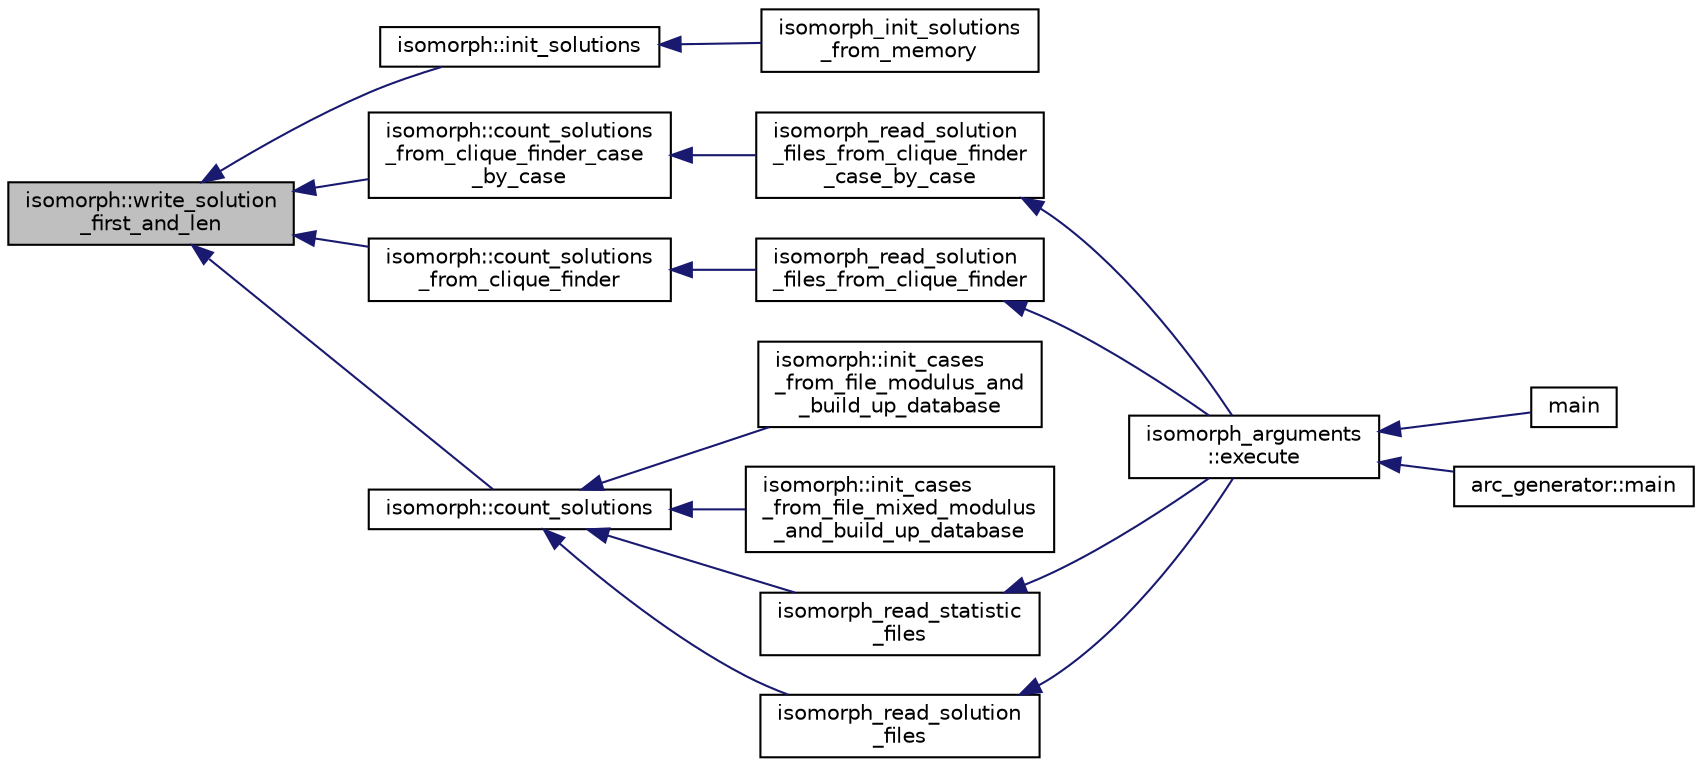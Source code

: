 digraph "isomorph::write_solution_first_and_len"
{
  edge [fontname="Helvetica",fontsize="10",labelfontname="Helvetica",labelfontsize="10"];
  node [fontname="Helvetica",fontsize="10",shape=record];
  rankdir="LR";
  Node15478 [label="isomorph::write_solution\l_first_and_len",height=0.2,width=0.4,color="black", fillcolor="grey75", style="filled", fontcolor="black"];
  Node15478 -> Node15479 [dir="back",color="midnightblue",fontsize="10",style="solid",fontname="Helvetica"];
  Node15479 [label="isomorph::init_solutions",height=0.2,width=0.4,color="black", fillcolor="white", style="filled",URL="$d3/d5f/classisomorph.html#a729746a01bd45d55565d0a11cda9e9a3"];
  Node15479 -> Node15480 [dir="back",color="midnightblue",fontsize="10",style="solid",fontname="Helvetica"];
  Node15480 [label="isomorph_init_solutions\l_from_memory",height=0.2,width=0.4,color="black", fillcolor="white", style="filled",URL="$d4/d7e/isomorph__global_8_c.html#a490bbe6199dc1e29d186b26834266e03"];
  Node15478 -> Node15481 [dir="back",color="midnightblue",fontsize="10",style="solid",fontname="Helvetica"];
  Node15481 [label="isomorph::count_solutions\l_from_clique_finder_case\l_by_case",height=0.2,width=0.4,color="black", fillcolor="white", style="filled",URL="$d3/d5f/classisomorph.html#ab76ca306e180ca53e30d7edd66931d83"];
  Node15481 -> Node15482 [dir="back",color="midnightblue",fontsize="10",style="solid",fontname="Helvetica"];
  Node15482 [label="isomorph_read_solution\l_files_from_clique_finder\l_case_by_case",height=0.2,width=0.4,color="black", fillcolor="white", style="filled",URL="$d4/d7e/isomorph__global_8_c.html#a2a55ab4b2df6ae83f916cf01eccdf67c"];
  Node15482 -> Node15483 [dir="back",color="midnightblue",fontsize="10",style="solid",fontname="Helvetica"];
  Node15483 [label="isomorph_arguments\l::execute",height=0.2,width=0.4,color="black", fillcolor="white", style="filled",URL="$d5/de4/classisomorph__arguments.html#aa85e472d14906abdd5672dc66027583e"];
  Node15483 -> Node15484 [dir="back",color="midnightblue",fontsize="10",style="solid",fontname="Helvetica"];
  Node15484 [label="main",height=0.2,width=0.4,color="black", fillcolor="white", style="filled",URL="$d1/d5e/blt__main_8_c.html#a217dbf8b442f20279ea00b898af96f52"];
  Node15483 -> Node15485 [dir="back",color="midnightblue",fontsize="10",style="solid",fontname="Helvetica"];
  Node15485 [label="arc_generator::main",height=0.2,width=0.4,color="black", fillcolor="white", style="filled",URL="$d4/d21/classarc__generator.html#ad80140b51b165dad1fe6ab232be7829a"];
  Node15478 -> Node15486 [dir="back",color="midnightblue",fontsize="10",style="solid",fontname="Helvetica"];
  Node15486 [label="isomorph::count_solutions\l_from_clique_finder",height=0.2,width=0.4,color="black", fillcolor="white", style="filled",URL="$d3/d5f/classisomorph.html#ab5efb4a88dd31fb201862f5aba34c31d"];
  Node15486 -> Node15487 [dir="back",color="midnightblue",fontsize="10",style="solid",fontname="Helvetica"];
  Node15487 [label="isomorph_read_solution\l_files_from_clique_finder",height=0.2,width=0.4,color="black", fillcolor="white", style="filled",URL="$d4/d7e/isomorph__global_8_c.html#ad8be067333430bfdd26c0a34549f4556"];
  Node15487 -> Node15483 [dir="back",color="midnightblue",fontsize="10",style="solid",fontname="Helvetica"];
  Node15478 -> Node15488 [dir="back",color="midnightblue",fontsize="10",style="solid",fontname="Helvetica"];
  Node15488 [label="isomorph::count_solutions",height=0.2,width=0.4,color="black", fillcolor="white", style="filled",URL="$d3/d5f/classisomorph.html#a894cb7cc3e1ce703af74cb8e7aade287"];
  Node15488 -> Node15489 [dir="back",color="midnightblue",fontsize="10",style="solid",fontname="Helvetica"];
  Node15489 [label="isomorph::init_cases\l_from_file_modulus_and\l_build_up_database",height=0.2,width=0.4,color="black", fillcolor="white", style="filled",URL="$d3/d5f/classisomorph.html#a42c6ebeadb51263d8ae8c1bdaae3ebbd"];
  Node15488 -> Node15490 [dir="back",color="midnightblue",fontsize="10",style="solid",fontname="Helvetica"];
  Node15490 [label="isomorph::init_cases\l_from_file_mixed_modulus\l_and_build_up_database",height=0.2,width=0.4,color="black", fillcolor="white", style="filled",URL="$d3/d5f/classisomorph.html#acae208131143734575c088b5f50123f6"];
  Node15488 -> Node15491 [dir="back",color="midnightblue",fontsize="10",style="solid",fontname="Helvetica"];
  Node15491 [label="isomorph_read_statistic\l_files",height=0.2,width=0.4,color="black", fillcolor="white", style="filled",URL="$d4/d7e/isomorph__global_8_c.html#a78a6ee9d7dee4708fc721374bdebfa83"];
  Node15491 -> Node15483 [dir="back",color="midnightblue",fontsize="10",style="solid",fontname="Helvetica"];
  Node15488 -> Node15492 [dir="back",color="midnightblue",fontsize="10",style="solid",fontname="Helvetica"];
  Node15492 [label="isomorph_read_solution\l_files",height=0.2,width=0.4,color="black", fillcolor="white", style="filled",URL="$d4/d7e/isomorph__global_8_c.html#a697da824ab34db5c830530fb3c97df24"];
  Node15492 -> Node15483 [dir="back",color="midnightblue",fontsize="10",style="solid",fontname="Helvetica"];
}
